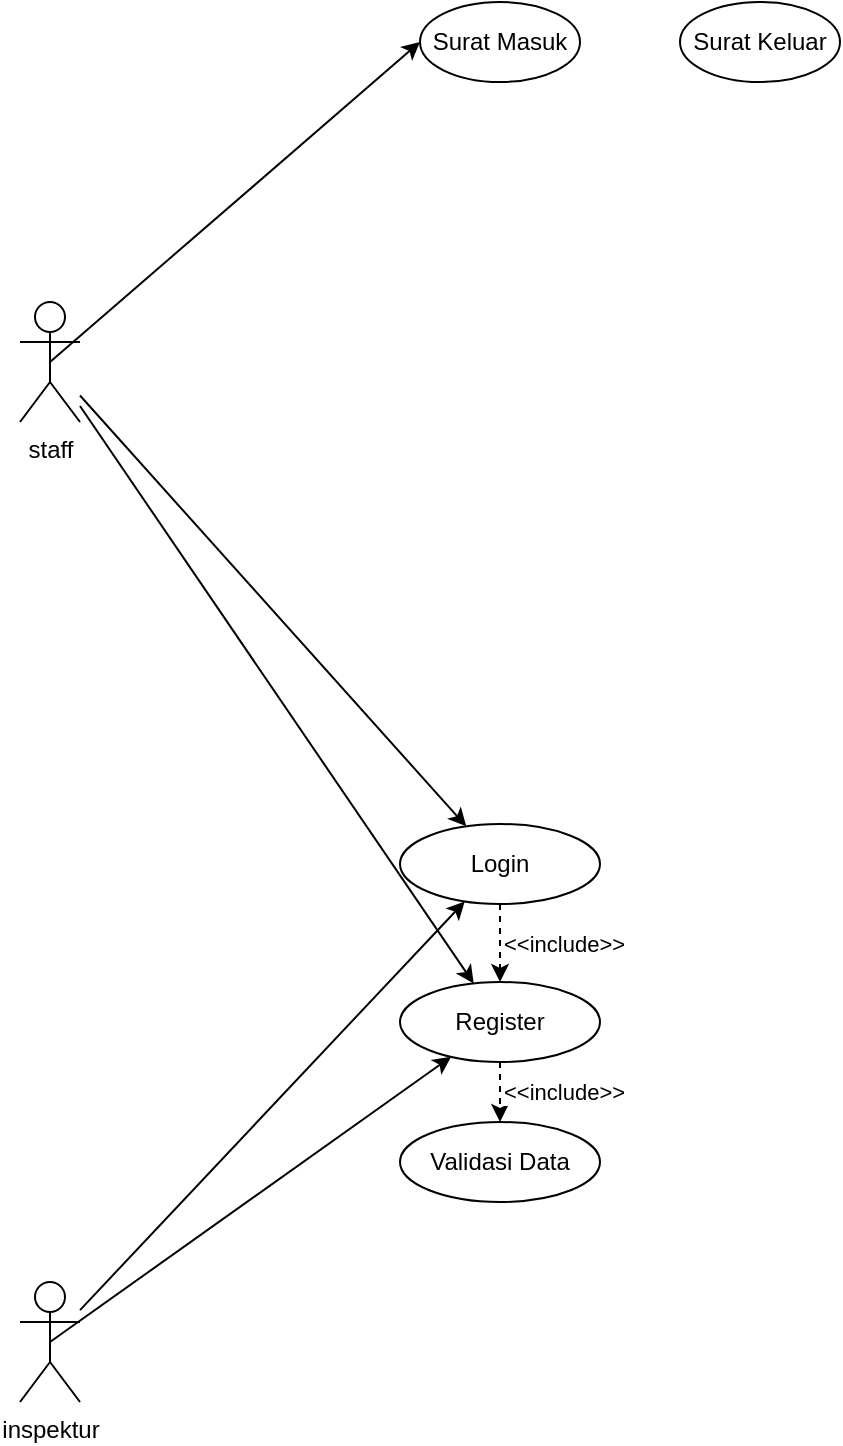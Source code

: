 <mxfile version="21.1.6" type="github">
  <diagram name="Page-1" id="hyMsCgIPcJeNSZvqZAOg">
    <mxGraphModel dx="1354" dy="745" grid="1" gridSize="10" guides="1" tooltips="1" connect="1" arrows="1" fold="1" page="1" pageScale="1" pageWidth="850" pageHeight="1100" math="0" shadow="0">
      <root>
        <mxCell id="0" />
        <mxCell id="1" parent="0" />
        <mxCell id="cplB73M7RJZwCSe0u48R-4" style="rounded=0;orthogonalLoop=1;jettySize=auto;html=1;exitX=0.5;exitY=0.5;exitDx=0;exitDy=0;exitPerimeter=0;entryX=0;entryY=0.5;entryDx=0;entryDy=0;" edge="1" parent="1" source="cplB73M7RJZwCSe0u48R-1" target="cplB73M7RJZwCSe0u48R-3">
          <mxGeometry relative="1" as="geometry" />
        </mxCell>
        <mxCell id="cplB73M7RJZwCSe0u48R-16" style="rounded=0;orthogonalLoop=1;jettySize=auto;html=1;" edge="1" parent="1" source="cplB73M7RJZwCSe0u48R-1" target="cplB73M7RJZwCSe0u48R-7">
          <mxGeometry relative="1" as="geometry" />
        </mxCell>
        <mxCell id="cplB73M7RJZwCSe0u48R-19" style="rounded=0;orthogonalLoop=1;jettySize=auto;html=1;" edge="1" parent="1" source="cplB73M7RJZwCSe0u48R-1" target="cplB73M7RJZwCSe0u48R-8">
          <mxGeometry relative="1" as="geometry" />
        </mxCell>
        <mxCell id="cplB73M7RJZwCSe0u48R-1" value="staff" style="shape=umlActor;verticalLabelPosition=bottom;verticalAlign=top;html=1;outlineConnect=0;" vertex="1" parent="1">
          <mxGeometry x="90" y="200" width="30" height="60" as="geometry" />
        </mxCell>
        <mxCell id="cplB73M7RJZwCSe0u48R-3" value="Surat Masuk" style="ellipse;whiteSpace=wrap;html=1;" vertex="1" parent="1">
          <mxGeometry x="290" y="50" width="80" height="40" as="geometry" />
        </mxCell>
        <mxCell id="cplB73M7RJZwCSe0u48R-17" style="rounded=0;orthogonalLoop=1;jettySize=auto;html=1;" edge="1" parent="1" source="cplB73M7RJZwCSe0u48R-5" target="cplB73M7RJZwCSe0u48R-7">
          <mxGeometry relative="1" as="geometry" />
        </mxCell>
        <mxCell id="cplB73M7RJZwCSe0u48R-5" value="inspektur" style="shape=umlActor;verticalLabelPosition=bottom;verticalAlign=top;html=1;outlineConnect=0;" vertex="1" parent="1">
          <mxGeometry x="90" y="690" width="30" height="60" as="geometry" />
        </mxCell>
        <mxCell id="cplB73M7RJZwCSe0u48R-7" value="Login" style="ellipse;whiteSpace=wrap;html=1;" vertex="1" parent="1">
          <mxGeometry x="280" y="461" width="100" height="40" as="geometry" />
        </mxCell>
        <mxCell id="cplB73M7RJZwCSe0u48R-8" value="Register" style="ellipse;whiteSpace=wrap;html=1;" vertex="1" parent="1">
          <mxGeometry x="280" y="540" width="100" height="40" as="geometry" />
        </mxCell>
        <mxCell id="cplB73M7RJZwCSe0u48R-9" value="Validasi Data" style="ellipse;whiteSpace=wrap;html=1;" vertex="1" parent="1">
          <mxGeometry x="280" y="610" width="100" height="40" as="geometry" />
        </mxCell>
        <mxCell id="cplB73M7RJZwCSe0u48R-14" value="&amp;lt;&amp;lt;include&amp;gt;&amp;gt;" style="endArrow=classic;html=1;rounded=0;dashed=1;align=left;" edge="1" parent="1" source="cplB73M7RJZwCSe0u48R-7" target="cplB73M7RJZwCSe0u48R-8">
          <mxGeometry width="50" height="50" relative="1" as="geometry">
            <mxPoint x="430" y="510" as="sourcePoint" />
            <mxPoint x="480" y="460" as="targetPoint" />
          </mxGeometry>
        </mxCell>
        <mxCell id="cplB73M7RJZwCSe0u48R-15" value="&amp;lt;&amp;lt;include&amp;gt;&amp;gt;" style="endArrow=classic;html=1;rounded=0;dashed=1;align=left;entryX=0.5;entryY=0;entryDx=0;entryDy=0;" edge="1" parent="1" source="cplB73M7RJZwCSe0u48R-8" target="cplB73M7RJZwCSe0u48R-9">
          <mxGeometry width="50" height="50" relative="1" as="geometry">
            <mxPoint x="340" y="511" as="sourcePoint" />
            <mxPoint x="340" y="550" as="targetPoint" />
          </mxGeometry>
        </mxCell>
        <mxCell id="cplB73M7RJZwCSe0u48R-20" style="rounded=0;orthogonalLoop=1;jettySize=auto;html=1;exitX=0.5;exitY=0.5;exitDx=0;exitDy=0;exitPerimeter=0;" edge="1" parent="1" source="cplB73M7RJZwCSe0u48R-5" target="cplB73M7RJZwCSe0u48R-8">
          <mxGeometry relative="1" as="geometry">
            <mxPoint x="180" y="760" as="sourcePoint" />
            <mxPoint x="322" y="510" as="targetPoint" />
          </mxGeometry>
        </mxCell>
        <mxCell id="cplB73M7RJZwCSe0u48R-23" value="Surat Keluar" style="ellipse;whiteSpace=wrap;html=1;" vertex="1" parent="1">
          <mxGeometry x="420" y="50" width="80" height="40" as="geometry" />
        </mxCell>
      </root>
    </mxGraphModel>
  </diagram>
</mxfile>
